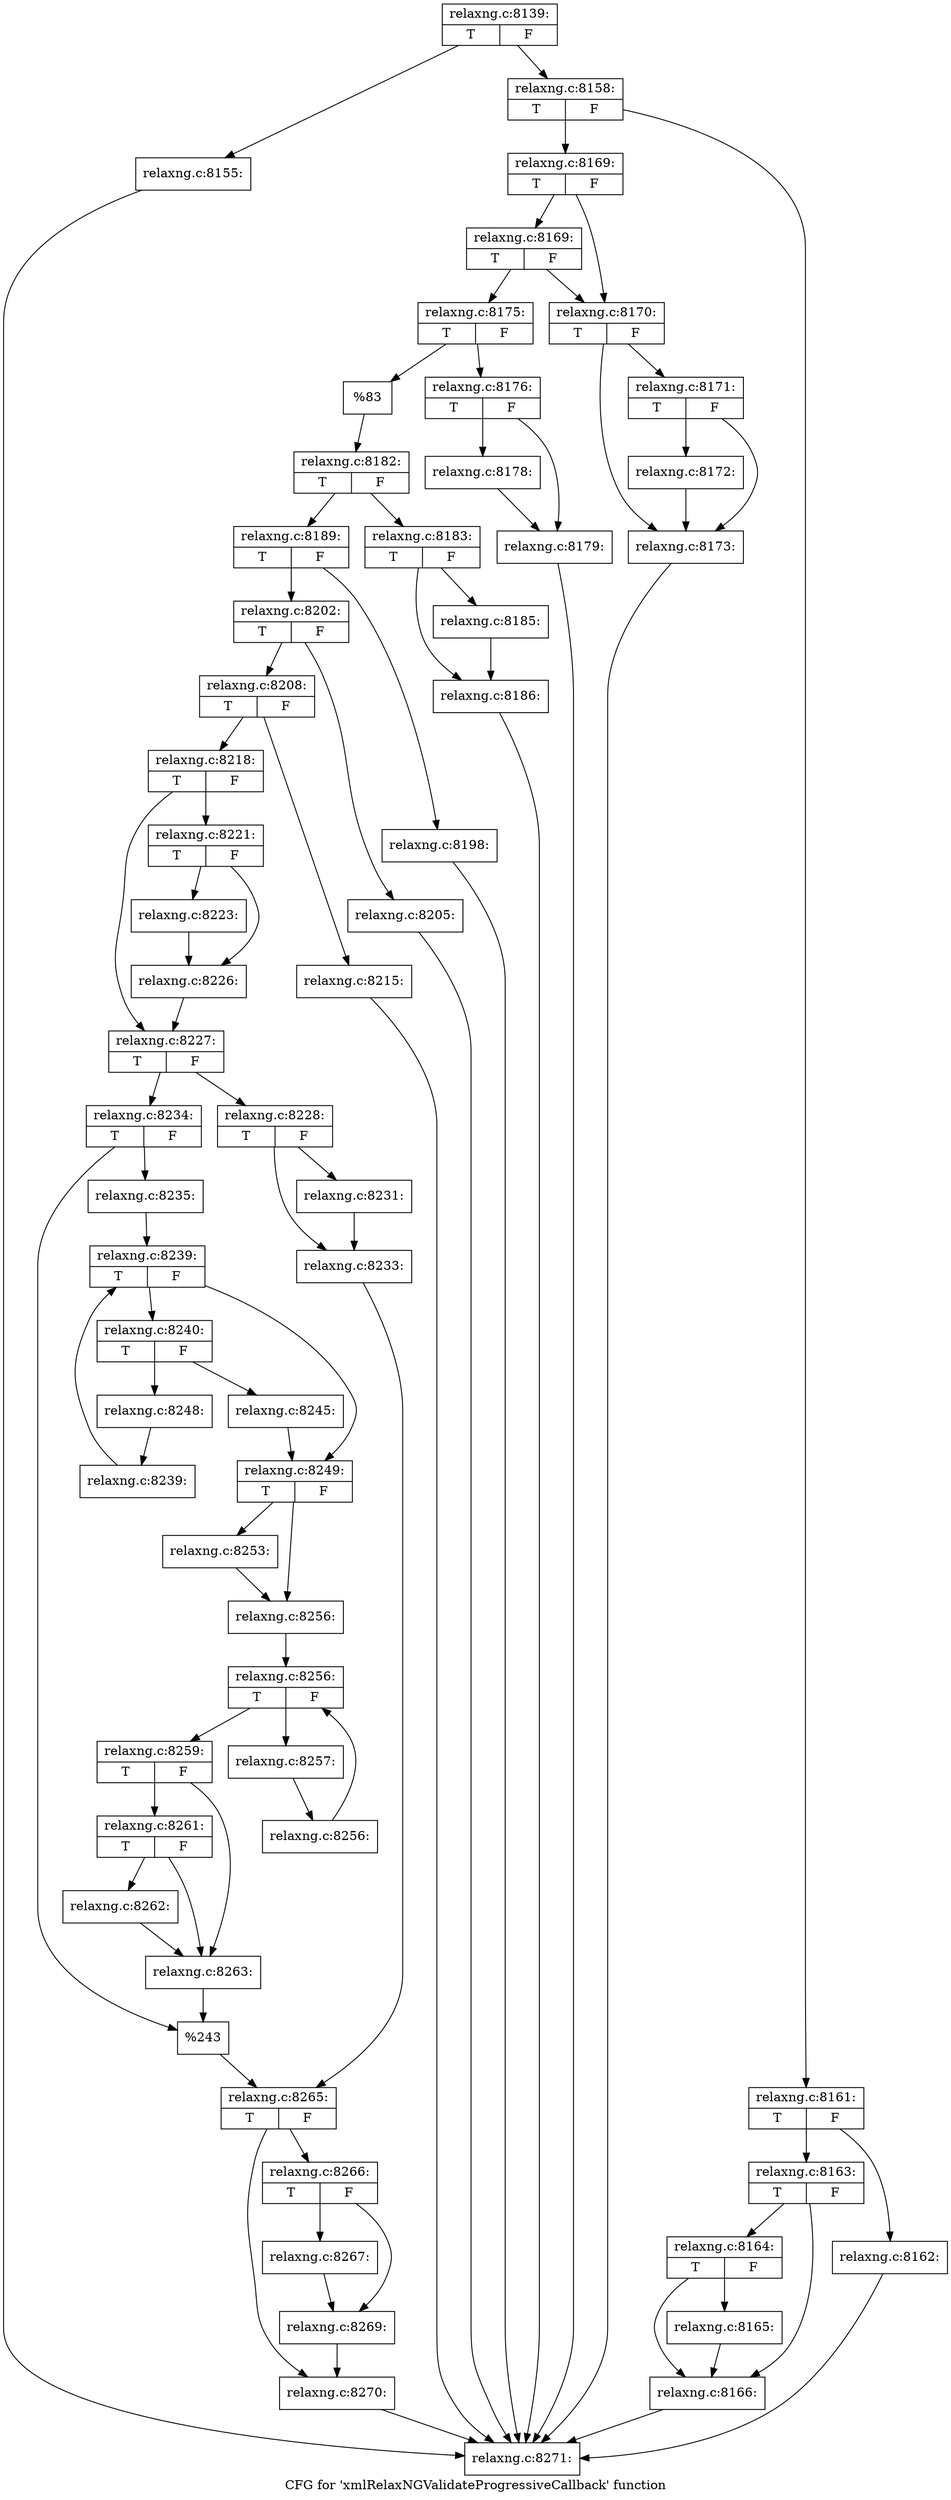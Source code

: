 digraph "CFG for 'xmlRelaxNGValidateProgressiveCallback' function" {
	label="CFG for 'xmlRelaxNGValidateProgressiveCallback' function";

	Node0x3ed0510 [shape=record,label="{relaxng.c:8139:|{<s0>T|<s1>F}}"];
	Node0x3ed0510 -> Node0x3c73b50;
	Node0x3ed0510 -> Node0x3c73ba0;
	Node0x3c73b50 [shape=record,label="{relaxng.c:8155:}"];
	Node0x3c73b50 -> Node0x3edad00;
	Node0x3c73ba0 [shape=record,label="{relaxng.c:8158:|{<s0>T|<s1>F}}"];
	Node0x3c73ba0 -> Node0x3ee0060;
	Node0x3c73ba0 -> Node0x3ee00b0;
	Node0x3ee0060 [shape=record,label="{relaxng.c:8161:|{<s0>T|<s1>F}}"];
	Node0x3ee0060 -> Node0x3ee0470;
	Node0x3ee0060 -> Node0x3ee04c0;
	Node0x3ee0470 [shape=record,label="{relaxng.c:8162:}"];
	Node0x3ee0470 -> Node0x3edad00;
	Node0x3ee04c0 [shape=record,label="{relaxng.c:8163:|{<s0>T|<s1>F}}"];
	Node0x3ee04c0 -> Node0x3ee0e20;
	Node0x3ee04c0 -> Node0x3ee0dd0;
	Node0x3ee0e20 [shape=record,label="{relaxng.c:8164:|{<s0>T|<s1>F}}"];
	Node0x3ee0e20 -> Node0x3ee0d80;
	Node0x3ee0e20 -> Node0x3ee0dd0;
	Node0x3ee0d80 [shape=record,label="{relaxng.c:8165:}"];
	Node0x3ee0d80 -> Node0x3ee0dd0;
	Node0x3ee0dd0 [shape=record,label="{relaxng.c:8166:}"];
	Node0x3ee0dd0 -> Node0x3edad00;
	Node0x3ee00b0 [shape=record,label="{relaxng.c:8169:|{<s0>T|<s1>F}}"];
	Node0x3ee00b0 -> Node0x3ee1b00;
	Node0x3ee00b0 -> Node0x3ee1bf0;
	Node0x3ee1bf0 [shape=record,label="{relaxng.c:8169:|{<s0>T|<s1>F}}"];
	Node0x3ee1bf0 -> Node0x3ee1b00;
	Node0x3ee1bf0 -> Node0x3ee1ba0;
	Node0x3ee1b00 [shape=record,label="{relaxng.c:8170:|{<s0>T|<s1>F}}"];
	Node0x3ee1b00 -> Node0x3ee2610;
	Node0x3ee1b00 -> Node0x3ee25c0;
	Node0x3ee2610 [shape=record,label="{relaxng.c:8171:|{<s0>T|<s1>F}}"];
	Node0x3ee2610 -> Node0x3ee2570;
	Node0x3ee2610 -> Node0x3ee25c0;
	Node0x3ee2570 [shape=record,label="{relaxng.c:8172:}"];
	Node0x3ee2570 -> Node0x3ee25c0;
	Node0x3ee25c0 [shape=record,label="{relaxng.c:8173:}"];
	Node0x3ee25c0 -> Node0x3edad00;
	Node0x3ee1ba0 [shape=record,label="{relaxng.c:8175:|{<s0>T|<s1>F}}"];
	Node0x3ee1ba0 -> Node0x3ee32c0;
	Node0x3ee1ba0 -> Node0x3ee3310;
	Node0x3ee32c0 [shape=record,label="{relaxng.c:8176:|{<s0>T|<s1>F}}"];
	Node0x3ee32c0 -> Node0x3ee3b90;
	Node0x3ee32c0 -> Node0x3ee3be0;
	Node0x3ee3b90 [shape=record,label="{relaxng.c:8178:}"];
	Node0x3ee3b90 -> Node0x3ee3be0;
	Node0x3ee3be0 [shape=record,label="{relaxng.c:8179:}"];
	Node0x3ee3be0 -> Node0x3edad00;
	Node0x3ee3310 [shape=record,label="{%83}"];
	Node0x3ee3310 -> Node0x3ee1b50;
	Node0x3ee1b50 [shape=record,label="{relaxng.c:8182:|{<s0>T|<s1>F}}"];
	Node0x3ee1b50 -> Node0x3ee4720;
	Node0x3ee1b50 -> Node0x3ee4770;
	Node0x3ee4720 [shape=record,label="{relaxng.c:8183:|{<s0>T|<s1>F}}"];
	Node0x3ee4720 -> Node0x3ee4d80;
	Node0x3ee4720 -> Node0x3ee4dd0;
	Node0x3ee4d80 [shape=record,label="{relaxng.c:8185:}"];
	Node0x3ee4d80 -> Node0x3ee4dd0;
	Node0x3ee4dd0 [shape=record,label="{relaxng.c:8186:}"];
	Node0x3ee4dd0 -> Node0x3edad00;
	Node0x3ee4770 [shape=record,label="{relaxng.c:8189:|{<s0>T|<s1>F}}"];
	Node0x3ee4770 -> Node0x3ee5870;
	Node0x3ee4770 -> Node0x3ee58c0;
	Node0x3ee5870 [shape=record,label="{relaxng.c:8198:}"];
	Node0x3ee5870 -> Node0x3edad00;
	Node0x3ee58c0 [shape=record,label="{relaxng.c:8202:|{<s0>T|<s1>F}}"];
	Node0x3ee58c0 -> Node0x3ee6800;
	Node0x3ee58c0 -> Node0x3ee6850;
	Node0x3ee6800 [shape=record,label="{relaxng.c:8205:}"];
	Node0x3ee6800 -> Node0x3edad00;
	Node0x3ee6850 [shape=record,label="{relaxng.c:8208:|{<s0>T|<s1>F}}"];
	Node0x3ee6850 -> Node0x3ee7400;
	Node0x3ee6850 -> Node0x3ee7450;
	Node0x3ee7400 [shape=record,label="{relaxng.c:8215:}"];
	Node0x3ee7400 -> Node0x3edad00;
	Node0x3ee7450 [shape=record,label="{relaxng.c:8218:|{<s0>T|<s1>F}}"];
	Node0x3ee7450 -> Node0x3ee8080;
	Node0x3ee7450 -> Node0x3ee80d0;
	Node0x3ee8080 [shape=record,label="{relaxng.c:8221:|{<s0>T|<s1>F}}"];
	Node0x3ee8080 -> Node0x3ee8dd0;
	Node0x3ee8080 -> Node0x3ee9100;
	Node0x3ee8dd0 [shape=record,label="{relaxng.c:8223:}"];
	Node0x3ee8dd0 -> Node0x3ee9100;
	Node0x3ee9100 [shape=record,label="{relaxng.c:8226:}"];
	Node0x3ee9100 -> Node0x3ee80d0;
	Node0x3ee80d0 [shape=record,label="{relaxng.c:8227:|{<s0>T|<s1>F}}"];
	Node0x3ee80d0 -> Node0x3ee9a50;
	Node0x3ee80d0 -> Node0x3ee9af0;
	Node0x3ee9a50 [shape=record,label="{relaxng.c:8228:|{<s0>T|<s1>F}}"];
	Node0x3ee9a50 -> Node0x3eea980;
	Node0x3ee9a50 -> Node0x3eeaa50;
	Node0x3eea980 [shape=record,label="{relaxng.c:8231:}"];
	Node0x3eea980 -> Node0x3eeaa50;
	Node0x3eeaa50 [shape=record,label="{relaxng.c:8233:}"];
	Node0x3eeaa50 -> Node0x3ee9aa0;
	Node0x3ee9af0 [shape=record,label="{relaxng.c:8234:|{<s0>T|<s1>F}}"];
	Node0x3ee9af0 -> Node0x3eeb1a0;
	Node0x3ee9af0 -> Node0x3eeb1f0;
	Node0x3eeb1a0 [shape=record,label="{relaxng.c:8235:}"];
	Node0x3eeb1a0 -> Node0x3eec020;
	Node0x3eec020 [shape=record,label="{relaxng.c:8239:|{<s0>T|<s1>F}}"];
	Node0x3eec020 -> Node0x3eec280;
	Node0x3eec020 -> Node0x3eebec0;
	Node0x3eec280 [shape=record,label="{relaxng.c:8240:|{<s0>T|<s1>F}}"];
	Node0x3eec280 -> Node0x3eed2e0;
	Node0x3eec280 -> Node0x3eed330;
	Node0x3eed2e0 [shape=record,label="{relaxng.c:8245:}"];
	Node0x3eed2e0 -> Node0x3eebec0;
	Node0x3eed330 [shape=record,label="{relaxng.c:8248:}"];
	Node0x3eed330 -> Node0x3eec230;
	Node0x3eec230 [shape=record,label="{relaxng.c:8239:}"];
	Node0x3eec230 -> Node0x3eec020;
	Node0x3eebec0 [shape=record,label="{relaxng.c:8249:|{<s0>T|<s1>F}}"];
	Node0x3eebec0 -> Node0x3eedc50;
	Node0x3eebec0 -> Node0x3eedca0;
	Node0x3eedc50 [shape=record,label="{relaxng.c:8253:}"];
	Node0x3eedc50 -> Node0x3eedca0;
	Node0x3eedca0 [shape=record,label="{relaxng.c:8256:}"];
	Node0x3eedca0 -> Node0x3eee780;
	Node0x3eee780 [shape=record,label="{relaxng.c:8256:|{<s0>T|<s1>F}}"];
	Node0x3eee780 -> Node0x3eeedd0;
	Node0x3eee780 -> Node0x3eea690;
	Node0x3eeedd0 [shape=record,label="{relaxng.c:8257:}"];
	Node0x3eeedd0 -> Node0x3eeeab0;
	Node0x3eeeab0 [shape=record,label="{relaxng.c:8256:}"];
	Node0x3eeeab0 -> Node0x3eee780;
	Node0x3eea690 [shape=record,label="{relaxng.c:8259:|{<s0>T|<s1>F}}"];
	Node0x3eea690 -> Node0x3eefc20;
	Node0x3eea690 -> Node0x3eefbd0;
	Node0x3eefc20 [shape=record,label="{relaxng.c:8261:|{<s0>T|<s1>F}}"];
	Node0x3eefc20 -> Node0x3eefb80;
	Node0x3eefc20 -> Node0x3eefbd0;
	Node0x3eefb80 [shape=record,label="{relaxng.c:8262:}"];
	Node0x3eefb80 -> Node0x3eefbd0;
	Node0x3eefbd0 [shape=record,label="{relaxng.c:8263:}"];
	Node0x3eefbd0 -> Node0x3eeb1f0;
	Node0x3eeb1f0 [shape=record,label="{%243}"];
	Node0x3eeb1f0 -> Node0x3ee9aa0;
	Node0x3ee9aa0 [shape=record,label="{relaxng.c:8265:|{<s0>T|<s1>F}}"];
	Node0x3ee9aa0 -> Node0x3ef08c0;
	Node0x3ee9aa0 -> Node0x3ef0910;
	Node0x3ef08c0 [shape=record,label="{relaxng.c:8266:|{<s0>T|<s1>F}}"];
	Node0x3ef08c0 -> Node0x3ef0e30;
	Node0x3ef08c0 -> Node0x3ef0e80;
	Node0x3ef0e30 [shape=record,label="{relaxng.c:8267:}"];
	Node0x3ef0e30 -> Node0x3ef0e80;
	Node0x3ef0e80 [shape=record,label="{relaxng.c:8269:}"];
	Node0x3ef0e80 -> Node0x3ef0910;
	Node0x3ef0910 [shape=record,label="{relaxng.c:8270:}"];
	Node0x3ef0910 -> Node0x3edad00;
	Node0x3edad00 [shape=record,label="{relaxng.c:8271:}"];
}

